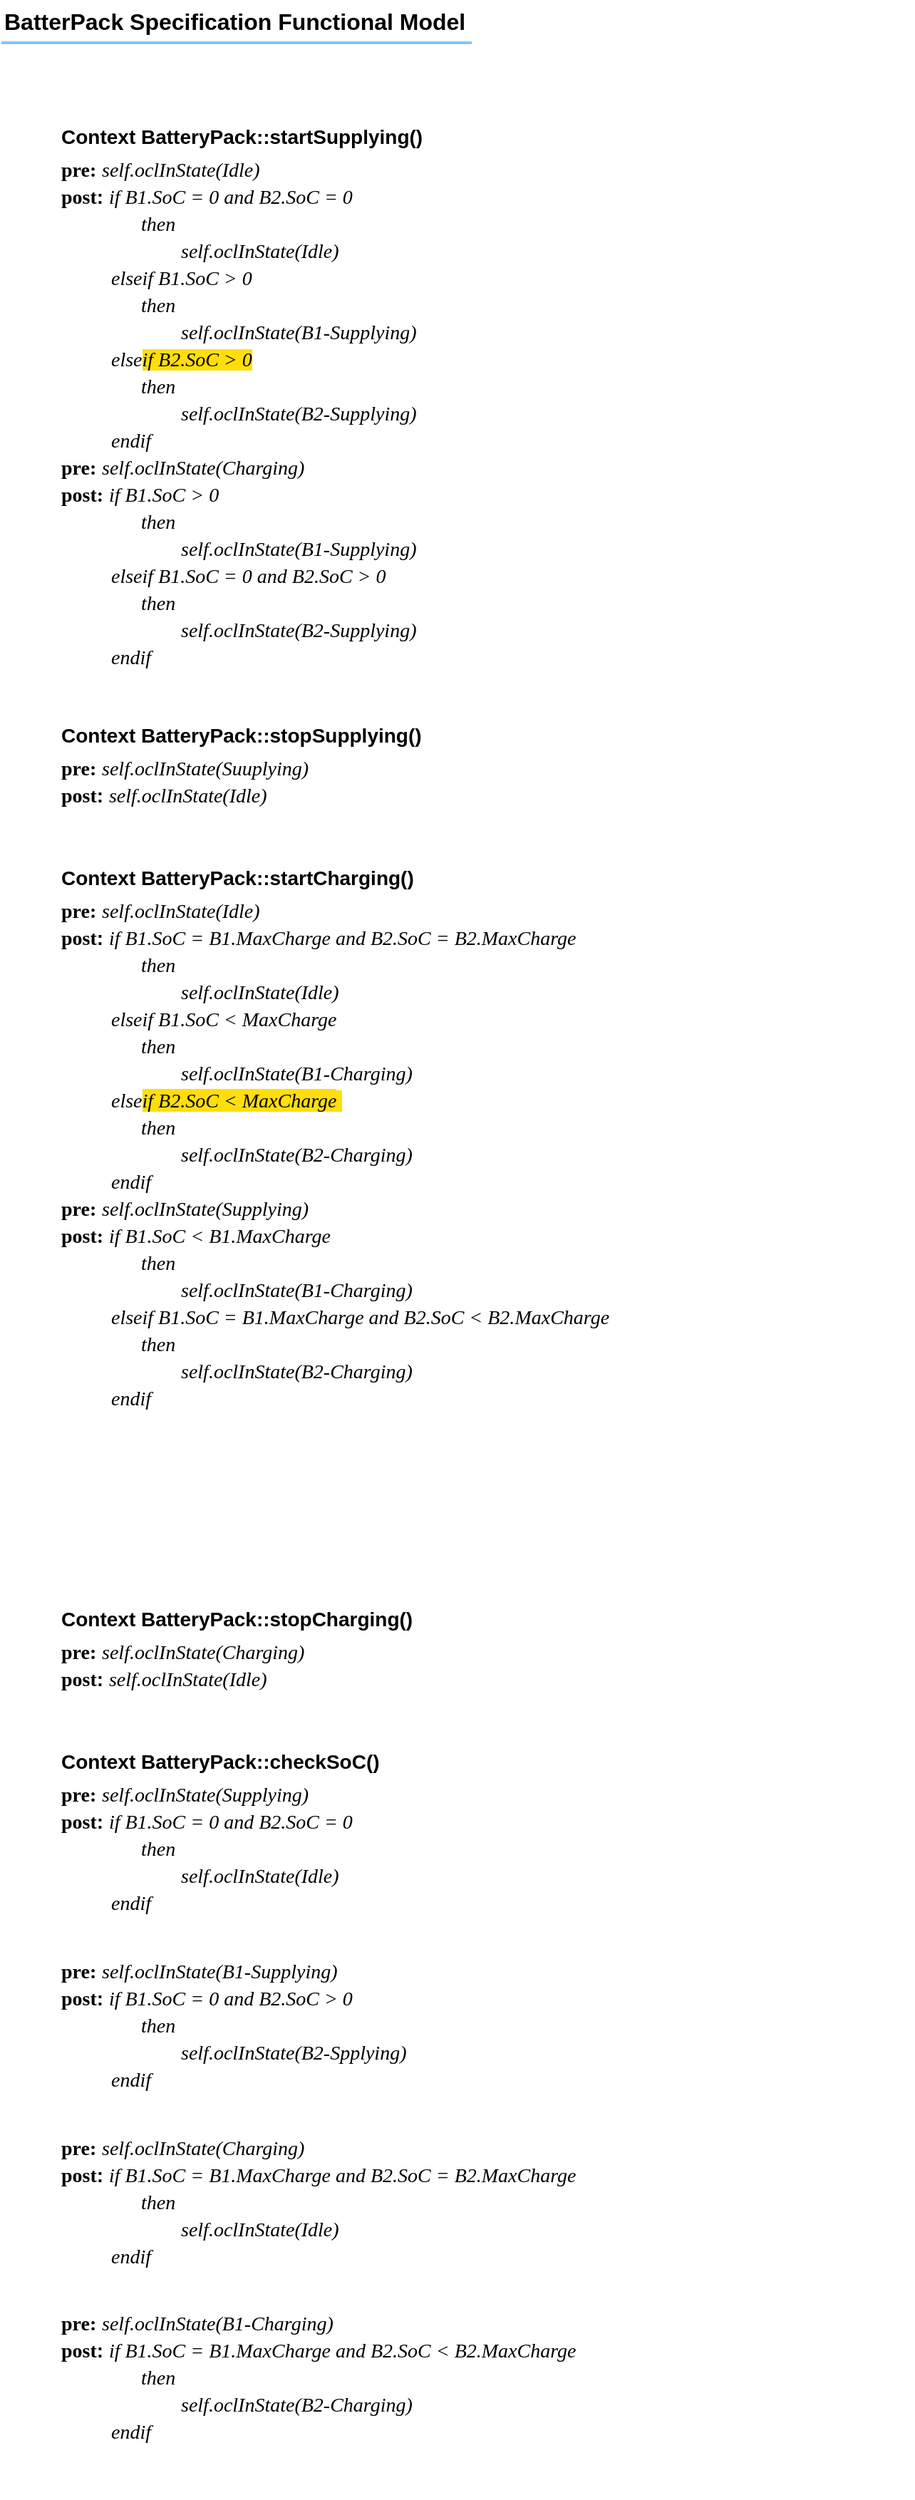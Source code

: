 <mxfile version="26.0.6">
  <diagram name="Page-1" id="zE749k9ENTXcYHyz_wE1">
    <mxGraphModel dx="1289" dy="690" grid="1" gridSize="10" guides="1" tooltips="1" connect="1" arrows="1" fold="1" page="1" pageScale="1" pageWidth="850" pageHeight="1100" math="0" shadow="0">
      <root>
        <mxCell id="0" />
        <mxCell id="1" parent="0" />
        <mxCell id="C18iGgivdSjPRwDEVJiL-1" value="&lt;h1 style=&quot;margin-top: 0px; line-height: 50%;&quot;&gt;&lt;font style=&quot;font-size: 14px; line-height: 50%;&quot;&gt;Context BatteryPack::startSupplying()&lt;/font&gt;&lt;/h1&gt;&lt;p style=&quot;line-height: 50%;&quot;&gt;&lt;font style=&quot;font-size: 14px; line-height: 50%;&quot;&gt;&lt;b&gt;&lt;font face=&quot;Times New Roman&quot;&gt;pre:&lt;/font&gt; &lt;/b&gt;&lt;font face=&quot;Times New Roman&quot;&gt;&lt;i&gt;self.oclInState(Idle)&lt;/i&gt;&lt;/font&gt;&lt;/font&gt;&lt;/p&gt;&lt;p style=&quot;line-height: 50%;&quot;&gt;&lt;font style=&quot;font-size: 14px; line-height: 50%;&quot;&gt;&lt;b&gt;&lt;font face=&quot;Times New Roman&quot;&gt;post&lt;/font&gt;:&lt;/b&gt;&amp;nbsp;&lt;font face=&quot;Times New Roman&quot;&gt;&lt;i&gt;if B1.SoC = 0 and B2.SoC = 0&lt;/i&gt;&lt;/font&gt;&lt;/font&gt;&lt;/p&gt;&lt;p style=&quot;line-height: 50%;&quot;&gt;&lt;font face=&quot;Times New Roman&quot; style=&quot;font-size: 14px; line-height: 50%;&quot;&gt;&lt;i&gt;&lt;span style=&quot;white-space: pre;&quot;&gt;&#x9;&lt;/span&gt;&lt;span style=&quot;white-space: pre;&quot;&gt;&#x9;&lt;/span&gt;then&lt;br&gt;&lt;/i&gt;&lt;/font&gt;&lt;/p&gt;&lt;p style=&quot;line-height: 50%;&quot;&gt;&lt;font style=&quot;font-size: 14px; line-height: 50%;&quot;&gt;&lt;font face=&quot;Times New Roman&quot;&gt;&lt;i&gt;&lt;span style=&quot;white-space: pre;&quot;&gt;&#x9;&lt;/span&gt;&amp;nbsp; &lt;span style=&quot;white-space: pre;&quot;&gt;&#x9;&lt;/span&gt;&lt;span style=&quot;white-space: pre;&quot;&gt;&#x9;&lt;/span&gt;self.oclInState(Idle)&lt;/i&gt;&lt;/font&gt;&lt;br&gt;&lt;/font&gt;&lt;/p&gt;&lt;p style=&quot;line-height: 50%;&quot;&gt;&lt;font style=&quot;font-size: 14px; line-height: 50%;&quot;&gt;&lt;i style=&quot;background-color: transparent; color: light-dark(rgb(0, 0, 0), rgb(255, 255, 255)); font-family: &amp;quot;Times New Roman&amp;quot;;&quot;&gt;&lt;span style=&quot;white-space: pre;&quot;&gt;&#x9;&lt;/span&gt;&amp;nbsp; elseif&amp;nbsp;&lt;/i&gt;&lt;i style=&quot;background-color: transparent; color: light-dark(rgb(0, 0, 0), rgb(255, 255, 255)); font-family: &amp;quot;Times New Roman&amp;quot;;&quot;&gt;B1.SoC &amp;gt; 0&lt;/i&gt;&lt;/font&gt;&lt;/p&gt;&lt;p style=&quot;line-height: 50%;&quot;&gt;&lt;font face=&quot;Times New Roman&quot; style=&quot;font-size: 14px; line-height: 50%;&quot;&gt;&lt;i&gt;&lt;span style=&quot;white-space: pre;&quot;&gt;&#x9;&lt;/span&gt;&lt;span style=&quot;white-space: pre;&quot;&gt;&#x9;&lt;/span&gt;then&lt;br&gt;&lt;/i&gt;&lt;/font&gt;&lt;/p&gt;&lt;p&gt;&lt;i&gt;&lt;font face=&quot;Times New Roman&quot; style=&quot;font-size: 14px;&quot;&gt;&lt;/font&gt;&lt;/i&gt;&lt;/p&gt;&lt;p style=&quot;line-height: 50%;&quot;&gt;&lt;font style=&quot;font-size: 14px; line-height: 50%;&quot;&gt;&lt;font face=&quot;Times New Roman&quot;&gt;&lt;i&gt;&lt;span style=&quot;white-space: pre;&quot;&gt;&#x9;&lt;/span&gt;&amp;nbsp; &lt;span style=&quot;white-space: pre;&quot;&gt;&#x9;&lt;/span&gt;&lt;span style=&quot;white-space: pre;&quot;&gt;&#x9;&lt;/span&gt;self.oclInState(&lt;/i&gt;&lt;/font&gt;&lt;i style=&quot;font-family: &amp;quot;Times New Roman&amp;quot;;&quot;&gt;B1-Supplying&lt;/i&gt;&lt;font face=&quot;Times New Roman&quot;&gt;&lt;i&gt;)&lt;/i&gt;&lt;/font&gt;&lt;/font&gt;&lt;/p&gt;&lt;p style=&quot;line-height: 50%;&quot;&gt;&lt;font style=&quot;font-size: 14px; line-height: 50%;&quot;&gt;&lt;i style=&quot;background-color: transparent; color: light-dark(rgb(0, 0, 0), rgb(255, 255, 255)); font-family: &amp;quot;Times New Roman&amp;quot;;&quot;&gt;&lt;span style=&quot;white-space: pre;&quot;&gt;&#x9;&lt;/span&gt;&amp;nbsp; &lt;/i&gt;&lt;i style=&quot;color: light-dark(rgb(0, 0, 0), rgb(255, 255, 255)); font-family: &amp;quot;Times New Roman&amp;quot;;&quot;&gt;else&lt;/i&gt;&lt;i style=&quot;color: light-dark(rgb(0, 0, 0), rgb(255, 255, 255)); font-family: &amp;quot;Times New Roman&amp;quot;; background-color: rgb(255, 222, 11);&quot;&gt;if B2.SoC &amp;gt; 0&lt;/i&gt;&lt;/font&gt;&lt;/p&gt;&lt;p style=&quot;line-height: 50%;&quot;&gt;&lt;font style=&quot;font-size: 14px; line-height: 50%;&quot; face=&quot;Times New Roman&quot;&gt;&lt;i&gt;&lt;span style=&quot;white-space: pre;&quot;&gt;&#x9;&lt;/span&gt;&lt;span style=&quot;white-space: pre;&quot;&gt;&#x9;&lt;/span&gt;then&lt;br&gt;&lt;/i&gt;&lt;/font&gt;&lt;/p&gt;&lt;p&gt;&lt;i&gt;&lt;font style=&quot;font-size: 14px;&quot; face=&quot;Times New Roman&quot;&gt;&lt;/font&gt;&lt;/i&gt;&lt;/p&gt;&lt;p style=&quot;line-height: 50%;&quot;&gt;&lt;font style=&quot;font-size: 14px; line-height: 50%;&quot;&gt;&lt;font face=&quot;Times New Roman&quot;&gt;&lt;i&gt;&lt;span style=&quot;white-space: pre;&quot;&gt;&#x9;&lt;/span&gt;&amp;nbsp;&amp;nbsp;&lt;span style=&quot;white-space: pre;&quot;&gt;&#x9;&lt;/span&gt;&lt;span style=&quot;white-space: pre;&quot;&gt;&#x9;&lt;/span&gt;self.oclInState(&lt;/i&gt;&lt;/font&gt;&lt;i style=&quot;font-family: &amp;quot;Times New Roman&amp;quot;;&quot;&gt;B2-Supplying&lt;/i&gt;&lt;font face=&quot;Times New Roman&quot;&gt;&lt;i&gt;)&lt;/i&gt;&lt;/font&gt;&lt;/font&gt;&lt;/p&gt;&lt;p style=&quot;line-height: 50%;&quot;&gt;&lt;font style=&quot;font-size: 14px; line-height: 50%;&quot;&gt;&lt;span style=&quot;white-space: pre;&quot;&gt;&#x9;&lt;/span&gt;&amp;nbsp;&lt;font face=&quot;Times New Roman&quot;&gt;&lt;i&gt;endif&lt;/i&gt;&lt;/font&gt;&lt;br&gt;&lt;/font&gt;&lt;/p&gt;&lt;p style=&quot;line-height: 50%;&quot;&gt;&lt;font style=&quot;font-size: 14px; line-height: 50%;&quot;&gt;&lt;b&gt;&lt;font face=&quot;Times New Roman&quot;&gt;pre:&lt;/font&gt;&amp;nbsp;&lt;/b&gt;&lt;font face=&quot;Times New Roman&quot;&gt;&lt;i&gt;self.oclInState(Charging)&lt;/i&gt;&lt;/font&gt;&lt;/font&gt;&lt;/p&gt;&lt;p style=&quot;line-height: 50%;&quot;&gt;&lt;font style=&quot;font-size: 14px; line-height: 50%;&quot;&gt;&lt;font&gt;&lt;font&gt;&lt;b&gt;&lt;font face=&quot;Times New Roman&quot;&gt;post:&lt;/font&gt;&lt;/b&gt;&amp;nbsp;&lt;/font&gt;&lt;/font&gt;&lt;i style=&quot;font-family: &amp;quot;Times New Roman&amp;quot;; background-color: transparent; color: light-dark(rgb(0, 0, 0), rgb(255, 255, 255));&quot;&gt;if B1.SoC &amp;gt; 0&amp;nbsp;&lt;/i&gt;&lt;/font&gt;&lt;/p&gt;&lt;p style=&quot;line-height: 50%;&quot;&gt;&lt;font style=&quot;font-size: 14px; line-height: 50%;&quot; face=&quot;Times New Roman&quot;&gt;&lt;i&gt;&lt;span style=&quot;white-space: pre;&quot;&gt;&#x9;&lt;/span&gt;&lt;span style=&quot;white-space: pre;&quot;&gt;&#x9;&lt;/span&gt;then&lt;br&gt;&lt;/i&gt;&lt;/font&gt;&lt;/p&gt;&lt;p style=&quot;line-height: 50%;&quot;&gt;&lt;font&gt;&lt;font style=&quot;font-size: 14px; line-height: 50%;&quot; face=&quot;Times New Roman&quot;&gt;&lt;i&gt;&lt;span style=&quot;white-space: pre;&quot;&gt;&#x9;&lt;/span&gt;&amp;nbsp;&amp;nbsp;&lt;span style=&quot;white-space: pre;&quot;&gt;&#x9;&lt;/span&gt;&lt;span style=&quot;white-space: pre;&quot;&gt;&#x9;&lt;/span&gt;self.oclInState(B1-Supplying)&lt;/i&gt;&lt;/font&gt;&lt;/font&gt;&lt;/p&gt;&lt;p style=&quot;line-height: 50%;&quot;&gt;&lt;font style=&quot;font-size: 14px; line-height: 50%;&quot;&gt;&lt;i style=&quot;font-family: &amp;quot;Times New Roman&amp;quot;; background-color: transparent; color: light-dark(rgb(0, 0, 0), rgb(255, 255, 255));&quot;&gt;&lt;span style=&quot;white-space: pre;&quot;&gt;&#x9;&lt;/span&gt;&amp;nbsp; elseif&amp;nbsp;&lt;/i&gt;&lt;i style=&quot;background-color: transparent; color: light-dark(rgb(0, 0, 0), rgb(255, 255, 255)); font-family: &amp;quot;Times New Roman&amp;quot;;&quot;&gt;B1.SoC = 0 and&amp;nbsp;&lt;/i&gt;&lt;i style=&quot;background-color: transparent; color: light-dark(rgb(0, 0, 0), rgb(255, 255, 255)); font-family: &amp;quot;Times New Roman&amp;quot;;&quot;&gt;B2.SoC &amp;gt; 0&amp;nbsp;&lt;/i&gt;&lt;/font&gt;&lt;/p&gt;&lt;p style=&quot;line-height: 50%;&quot;&gt;&lt;font style=&quot;font-size: 14px; line-height: 50%;&quot; face=&quot;Times New Roman&quot;&gt;&lt;i&gt;&lt;span style=&quot;white-space: pre;&quot;&gt;&#x9;&lt;/span&gt;&lt;span style=&quot;white-space: pre;&quot;&gt;&#x9;&lt;/span&gt;then&lt;br&gt;&lt;/i&gt;&lt;/font&gt;&lt;/p&gt;&lt;p&gt;&lt;font style=&quot;font-size: 14px;&quot;&gt;&lt;/font&gt;&lt;/p&gt;&lt;p style=&quot;line-height: 50%;&quot;&gt;&lt;font&gt;&lt;font style=&quot;font-size: 14px; line-height: 50%;&quot; face=&quot;Times New Roman&quot;&gt;&lt;i&gt;&lt;span style=&quot;white-space: pre;&quot;&gt;&#x9;&lt;/span&gt;&amp;nbsp;&amp;nbsp;&lt;span style=&quot;white-space: pre;&quot;&gt;&#x9;&lt;/span&gt;&lt;span style=&quot;white-space: pre;&quot;&gt;&#x9;&lt;/span&gt;self.oclInState(B2-Supplying)&lt;/i&gt;&lt;/font&gt;&lt;/font&gt;&lt;/p&gt;&lt;p style=&quot;line-height: 50%;&quot;&gt;&lt;font style=&quot;font-size: 14px; line-height: 50%;&quot;&gt;&lt;span style=&quot;white-space: pre;&quot;&gt;&#x9;&lt;/span&gt;&amp;nbsp;&lt;font face=&quot;Times New Roman&quot;&gt;&lt;i&gt;endif&lt;/i&gt;&lt;/font&gt;&lt;br&gt;&lt;/font&gt;&lt;/p&gt;&lt;p style=&quot;line-height: 50%;&quot;&gt;&lt;font&gt;&lt;font face=&quot;Times New Roman&quot;&gt;&lt;i&gt;&lt;span style=&quot;white-space: pre;&quot;&gt;&lt;font style=&quot;font-size: 14px; line-height: 50%;&quot;&gt;&#x9;&lt;/font&gt;&lt;/span&gt;&lt;br&gt;&lt;/i&gt;&lt;/font&gt;&lt;/font&gt;&lt;/p&gt;" style="text;html=1;whiteSpace=wrap;overflow=hidden;rounded=0;" parent="1" vertex="1">
          <mxGeometry x="80" y="120" width="600" height="650" as="geometry" />
        </mxCell>
        <mxCell id="C18iGgivdSjPRwDEVJiL-2" value="" style="group" parent="1" vertex="1" connectable="0">
          <mxGeometry x="40" y="40" width="450" height="35" as="geometry" />
        </mxCell>
        <mxCell id="C18iGgivdSjPRwDEVJiL-3" value="&lt;b&gt;BatterPack Specification Functional Model&lt;/b&gt;" style="text;fontSize=16;verticalAlign=middle;strokeColor=none;fillColor=none;whiteSpace=wrap;html=1;" parent="C18iGgivdSjPRwDEVJiL-2" vertex="1">
          <mxGeometry width="450" height="30" as="geometry" />
        </mxCell>
        <mxCell id="C18iGgivdSjPRwDEVJiL-4" value="" style="dashed=0;shape=line;strokeWidth=2;noLabel=1;strokeColor=#0C8CF2;opacity=50;" parent="C18iGgivdSjPRwDEVJiL-2" vertex="1">
          <mxGeometry y="25" width="330" height="10" as="geometry" />
        </mxCell>
        <mxCell id="C18iGgivdSjPRwDEVJiL-5" value="&lt;h1 style=&quot;margin-top: 0px; line-height: 50%;&quot;&gt;&lt;font style=&quot;font-size: 14px; line-height: 50%;&quot;&gt;Context BatteryPack::stopSupplying()&lt;/font&gt;&lt;/h1&gt;&lt;p style=&quot;line-height: 50%;&quot;&gt;&lt;font style=&quot;font-size: 14px; line-height: 50%;&quot;&gt;&lt;b&gt;&lt;font face=&quot;Times New Roman&quot;&gt;pre:&lt;/font&gt; &lt;/b&gt;&lt;font face=&quot;Times New Roman&quot;&gt;&lt;i&gt;self.oclInState(Suuplying)&lt;/i&gt;&lt;/font&gt;&lt;/font&gt;&lt;/p&gt;&lt;p style=&quot;line-height: 50%;&quot;&gt;&lt;font style=&quot;font-size: 14px; line-height: 50%;&quot;&gt;&lt;font&gt;&lt;b&gt;&lt;font face=&quot;Times New Roman&quot;&gt;post&lt;/font&gt;:&lt;/b&gt;&amp;nbsp;&lt;/font&gt;&lt;i style=&quot;background-color: transparent; color: light-dark(rgb(0, 0, 0), rgb(255, 255, 255)); font-family: &amp;quot;Times New Roman&amp;quot;;&quot;&gt;self.oclInState(Idle)&lt;/i&gt;&lt;/font&gt;&lt;/p&gt;" style="text;html=1;whiteSpace=wrap;overflow=hidden;rounded=0;" parent="1" vertex="1">
          <mxGeometry x="80" y="540" width="600" height="90" as="geometry" />
        </mxCell>
        <mxCell id="C18iGgivdSjPRwDEVJiL-6" value="&lt;h1 style=&quot;margin-top: 0px; line-height: 50%;&quot;&gt;&lt;font style=&quot;font-size: 14px; line-height: 50%;&quot;&gt;Context BatteryPack::startCharging()&lt;/font&gt;&lt;/h1&gt;&lt;p style=&quot;line-height: 50%;&quot;&gt;&lt;font style=&quot;font-size: 14px; line-height: 50%;&quot;&gt;&lt;b&gt;&lt;font face=&quot;Times New Roman&quot;&gt;pre:&lt;/font&gt; &lt;/b&gt;&lt;font face=&quot;Times New Roman&quot;&gt;&lt;i&gt;self.oclInState(Idle)&lt;/i&gt;&lt;/font&gt;&lt;/font&gt;&lt;/p&gt;&lt;p style=&quot;line-height: 50%;&quot;&gt;&lt;font style=&quot;font-size: 14px; line-height: 50%;&quot;&gt;&lt;font&gt;&lt;b&gt;&lt;font face=&quot;Times New Roman&quot;&gt;post&lt;/font&gt;:&lt;/b&gt;&amp;nbsp;&lt;font face=&quot;Times New Roman&quot;&gt;&lt;i&gt;if B1.SoC = B1.MaxCharge and B2.SoC = B2.&lt;/i&gt;&lt;/font&gt;&lt;/font&gt;&lt;i style=&quot;background-color: transparent; color: light-dark(rgb(0, 0, 0), rgb(255, 255, 255)); font-family: &amp;quot;Times New Roman&amp;quot;;&quot;&gt;MaxCharge&lt;/i&gt;&lt;/font&gt;&lt;/p&gt;&lt;p style=&quot;line-height: 50%;&quot;&gt;&lt;font face=&quot;Times New Roman&quot; style=&quot;font-size: 14px; line-height: 50%;&quot;&gt;&lt;i&gt;&lt;span style=&quot;white-space: pre;&quot;&gt;&#x9;&lt;/span&gt;&lt;span style=&quot;white-space: pre;&quot;&gt;&#x9;&lt;/span&gt;then&lt;br&gt;&lt;/i&gt;&lt;/font&gt;&lt;/p&gt;&lt;p style=&quot;line-height: 50%;&quot;&gt;&lt;font style=&quot;font-size: 14px; line-height: 50%;&quot;&gt;&lt;font face=&quot;Times New Roman&quot;&gt;&lt;i&gt;&lt;span style=&quot;white-space: pre;&quot;&gt;&#x9;&lt;/span&gt;&amp;nbsp; &lt;span style=&quot;white-space: pre;&quot;&gt;&#x9;&lt;/span&gt;&lt;span style=&quot;white-space: pre;&quot;&gt;&#x9;&lt;/span&gt;self.oclInState(Idle)&lt;/i&gt;&lt;/font&gt;&lt;br&gt;&lt;/font&gt;&lt;/p&gt;&lt;p style=&quot;line-height: 50%;&quot;&gt;&lt;font style=&quot;font-size: 14px; line-height: 50%;&quot;&gt;&lt;i style=&quot;background-color: transparent; color: light-dark(rgb(0, 0, 0), rgb(255, 255, 255)); font-family: &amp;quot;Times New Roman&amp;quot;;&quot;&gt;&lt;span style=&quot;white-space: pre;&quot;&gt;&#x9;&lt;/span&gt;&amp;nbsp; elseif&amp;nbsp;&lt;/i&gt;&lt;i style=&quot;background-color: transparent; color: light-dark(rgb(0, 0, 0), rgb(255, 255, 255)); font-family: &amp;quot;Times New Roman&amp;quot;;&quot;&gt;B1.SoC &amp;lt;&amp;nbsp;&lt;/i&gt;&lt;i style=&quot;background-color: transparent; color: light-dark(rgb(0, 0, 0), rgb(255, 255, 255)); font-family: &amp;quot;Times New Roman&amp;quot;;&quot;&gt;MaxCharge&amp;nbsp;&lt;/i&gt;&lt;/font&gt;&lt;/p&gt;&lt;p style=&quot;line-height: 50%;&quot;&gt;&lt;font face=&quot;Times New Roman&quot; style=&quot;font-size: 14px; line-height: 50%;&quot;&gt;&lt;i&gt;&lt;span style=&quot;white-space: pre;&quot;&gt;&#x9;&lt;/span&gt;&lt;span style=&quot;white-space: pre;&quot;&gt;&#x9;&lt;/span&gt;then&lt;br&gt;&lt;/i&gt;&lt;/font&gt;&lt;/p&gt;&lt;p&gt;&lt;i&gt;&lt;font face=&quot;Times New Roman&quot; style=&quot;font-size: 14px;&quot;&gt;&lt;/font&gt;&lt;/i&gt;&lt;/p&gt;&lt;p style=&quot;line-height: 50%;&quot;&gt;&lt;font style=&quot;font-size: 14px; line-height: 50%;&quot;&gt;&lt;font face=&quot;Times New Roman&quot;&gt;&lt;i&gt;&lt;span style=&quot;white-space: pre;&quot;&gt;&#x9;&lt;/span&gt;&amp;nbsp; &lt;span style=&quot;white-space: pre;&quot;&gt;&#x9;&lt;/span&gt;&lt;span style=&quot;white-space: pre;&quot;&gt;&#x9;&lt;/span&gt;self.oclInState(&lt;/i&gt;&lt;/font&gt;&lt;i style=&quot;font-family: &amp;quot;Times New Roman&amp;quot;;&quot;&gt;B1-Charging&lt;/i&gt;&lt;font face=&quot;Times New Roman&quot;&gt;&lt;i&gt;)&lt;/i&gt;&lt;/font&gt;&lt;/font&gt;&lt;/p&gt;&lt;p style=&quot;line-height: 50%;&quot;&gt;&lt;font style=&quot;font-size: 14px; line-height: 50%;&quot;&gt;&lt;i style=&quot;background-color: transparent; color: light-dark(rgb(0, 0, 0), rgb(255, 255, 255)); font-family: &amp;quot;Times New Roman&amp;quot;;&quot;&gt;&lt;span style=&quot;white-space: pre;&quot;&gt;&#x9;&lt;/span&gt;&amp;nbsp; &lt;/i&gt;&lt;i style=&quot;color: light-dark(rgb(0, 0, 0), rgb(255, 255, 255)); font-family: &amp;quot;Times New Roman&amp;quot;;&quot;&gt;else&lt;/i&gt;&lt;span&gt;&lt;span style=&quot;background-color: rgb(255, 222, 11);&quot;&gt;&lt;i style=&quot;color: light-dark(rgb(0, 0, 0), rgb(255, 255, 255)); font-family: &amp;quot;Times New Roman&amp;quot;; background-color: rgb(255, 222, 11);&quot;&gt;if&amp;nbsp;&lt;/i&gt;&lt;i style=&quot;color: light-dark(rgb(0, 0, 0), rgb(255, 255, 255)); font-family: &amp;quot;Times New Roman&amp;quot;;&quot;&gt;B2.SoC &amp;lt;&amp;nbsp;&lt;/i&gt;&lt;i style=&quot;color: light-dark(rgb(0, 0, 0), rgb(255, 255, 255)); font-family: &amp;quot;Times New Roman&amp;quot;;&quot;&gt;MaxCharge&lt;/i&gt;&lt;/span&gt;&lt;i style=&quot;background-color: rgb(255, 222, 11); color: light-dark(rgb(0, 0, 0), rgb(255, 255, 255)); font-family: &amp;quot;Times New Roman&amp;quot;;&quot;&gt;&amp;nbsp;&lt;/i&gt;&lt;/span&gt;&lt;/font&gt;&lt;/p&gt;&lt;p style=&quot;line-height: 50%;&quot;&gt;&lt;font style=&quot;font-size: 14px; line-height: 50%;&quot; face=&quot;Times New Roman&quot;&gt;&lt;i&gt;&lt;span style=&quot;white-space: pre;&quot;&gt;&#x9;&lt;/span&gt;&lt;span style=&quot;white-space: pre;&quot;&gt;&#x9;&lt;/span&gt;then&lt;br&gt;&lt;/i&gt;&lt;/font&gt;&lt;/p&gt;&lt;p&gt;&lt;i&gt;&lt;font style=&quot;font-size: 14px;&quot; face=&quot;Times New Roman&quot;&gt;&lt;/font&gt;&lt;/i&gt;&lt;/p&gt;&lt;p style=&quot;line-height: 50%;&quot;&gt;&lt;font style=&quot;font-size: 14px; line-height: 50%;&quot;&gt;&lt;font face=&quot;Times New Roman&quot;&gt;&lt;i&gt;&lt;span style=&quot;white-space: pre;&quot;&gt;&#x9;&lt;/span&gt;&amp;nbsp;&amp;nbsp;&lt;span style=&quot;white-space: pre;&quot;&gt;&#x9;&lt;/span&gt;&lt;span style=&quot;white-space: pre;&quot;&gt;&#x9;&lt;/span&gt;self.oclInState(&lt;/i&gt;&lt;/font&gt;&lt;i style=&quot;font-family: &amp;quot;Times New Roman&amp;quot;;&quot;&gt;B2-&lt;/i&gt;&lt;i style=&quot;font-family: &amp;quot;Times New Roman&amp;quot;;&quot;&gt;Charging&lt;/i&gt;&lt;font face=&quot;Times New Roman&quot;&gt;&lt;i&gt;)&lt;/i&gt;&lt;/font&gt;&lt;/font&gt;&lt;/p&gt;&lt;p style=&quot;line-height: 50%;&quot;&gt;&lt;font style=&quot;font-size: 14px; line-height: 50%;&quot;&gt;&lt;span style=&quot;white-space: pre;&quot;&gt;&#x9;&lt;/span&gt;&amp;nbsp;&lt;font face=&quot;Times New Roman&quot;&gt;&lt;i&gt;endif&lt;/i&gt;&lt;/font&gt;&lt;br&gt;&lt;/font&gt;&lt;/p&gt;&lt;p style=&quot;line-height: 50%;&quot;&gt;&lt;font style=&quot;font-size: 14px; line-height: 50%;&quot;&gt;&lt;b&gt;&lt;font face=&quot;Times New Roman&quot;&gt;pre:&lt;/font&gt;&amp;nbsp;&lt;/b&gt;&lt;font face=&quot;Times New Roman&quot;&gt;&lt;i&gt;self.oclInState(Supplying)&lt;/i&gt;&lt;/font&gt;&lt;/font&gt;&lt;/p&gt;&lt;p style=&quot;line-height: 50%;&quot;&gt;&lt;font style=&quot;font-size: 14px; line-height: 50%;&quot;&gt;&lt;font&gt;&lt;font&gt;&lt;b&gt;&lt;font face=&quot;Times New Roman&quot;&gt;post:&lt;/font&gt;&lt;/b&gt;&amp;nbsp;&lt;/font&gt;&lt;/font&gt;&lt;i style=&quot;font-family: &amp;quot;Times New Roman&amp;quot;; background-color: transparent; color: light-dark(rgb(0, 0, 0), rgb(255, 255, 255));&quot;&gt;if B1.SoC &amp;lt; B1.Max&lt;/i&gt;&lt;i style=&quot;background-color: transparent; color: light-dark(rgb(0, 0, 0), rgb(255, 255, 255)); font-family: &amp;quot;Times New Roman&amp;quot;;&quot;&gt;Charge&lt;/i&gt;&lt;/font&gt;&lt;/p&gt;&lt;p style=&quot;line-height: 50%;&quot;&gt;&lt;font style=&quot;font-size: 14px; line-height: 50%;&quot; face=&quot;Times New Roman&quot;&gt;&lt;i&gt;&lt;span style=&quot;white-space: pre;&quot;&gt;&#x9;&lt;/span&gt;&lt;span style=&quot;white-space: pre;&quot;&gt;&#x9;&lt;/span&gt;then&lt;br&gt;&lt;/i&gt;&lt;/font&gt;&lt;/p&gt;&lt;p style=&quot;line-height: 50%;&quot;&gt;&lt;font&gt;&lt;font style=&quot;font-size: 14px; line-height: 50%;&quot; face=&quot;Times New Roman&quot;&gt;&lt;i&gt;&lt;span style=&quot;white-space: pre;&quot;&gt;&#x9;&lt;/span&gt;&amp;nbsp;&amp;nbsp;&lt;span style=&quot;white-space: pre;&quot;&gt;&#x9;&lt;/span&gt;&lt;span style=&quot;white-space: pre;&quot;&gt;&#x9;&lt;/span&gt;self.oclInState(B1-Charging)&lt;/i&gt;&lt;/font&gt;&lt;/font&gt;&lt;/p&gt;&lt;p style=&quot;line-height: 50%;&quot;&gt;&lt;font style=&quot;font-size: 14px; line-height: 50%;&quot;&gt;&lt;i style=&quot;font-family: &amp;quot;Times New Roman&amp;quot;; background-color: transparent; color: light-dark(rgb(0, 0, 0), rgb(255, 255, 255));&quot;&gt;&lt;span style=&quot;white-space: pre;&quot;&gt;&#x9;&lt;/span&gt;&amp;nbsp; elseif&amp;nbsp;&lt;/i&gt;&lt;i style=&quot;background-color: transparent; color: light-dark(rgb(0, 0, 0), rgb(255, 255, 255)); font-family: &amp;quot;Times New Roman&amp;quot;;&quot;&gt;B1.SoC = B1.MaxCharge and&amp;nbsp;&lt;/i&gt;&lt;i style=&quot;background-color: transparent; color: light-dark(rgb(0, 0, 0), rgb(255, 255, 255)); font-family: &amp;quot;Times New Roman&amp;quot;;&quot;&gt;B2.SoC &amp;lt; B2.&lt;/i&gt;&lt;i style=&quot;background-color: transparent; color: light-dark(rgb(0, 0, 0), rgb(255, 255, 255)); font-family: &amp;quot;Times New Roman&amp;quot;;&quot;&gt;Max&lt;/i&gt;&lt;i style=&quot;background-color: transparent; color: light-dark(rgb(0, 0, 0), rgb(255, 255, 255)); font-family: &amp;quot;Times New Roman&amp;quot;;&quot;&gt;Charge&lt;/i&gt;&lt;/font&gt;&lt;/p&gt;&lt;p style=&quot;line-height: 50%;&quot;&gt;&lt;font style=&quot;font-size: 14px; line-height: 50%;&quot; face=&quot;Times New Roman&quot;&gt;&lt;i&gt;&lt;span style=&quot;white-space: pre;&quot;&gt;&#x9;&lt;/span&gt;&lt;span style=&quot;white-space: pre;&quot;&gt;&#x9;&lt;/span&gt;then&lt;br&gt;&lt;/i&gt;&lt;/font&gt;&lt;/p&gt;&lt;p&gt;&lt;font style=&quot;font-size: 14px;&quot;&gt;&lt;/font&gt;&lt;/p&gt;&lt;p style=&quot;line-height: 50%;&quot;&gt;&lt;font style=&quot;font-size: 14px; line-height: 50%;&quot;&gt;&lt;font face=&quot;Times New Roman&quot;&gt;&lt;i&gt;&lt;span style=&quot;white-space: pre;&quot;&gt;&#x9;&lt;/span&gt;&amp;nbsp;&amp;nbsp;&lt;span style=&quot;white-space: pre;&quot;&gt;&#x9;&lt;/span&gt;&lt;span style=&quot;white-space: pre;&quot;&gt;&#x9;&lt;/span&gt;self.oclInState(B2-&lt;/i&gt;&lt;/font&gt;&lt;i style=&quot;font-family: &amp;quot;Times New Roman&amp;quot;;&quot;&gt;Charging&lt;/i&gt;&lt;font face=&quot;Times New Roman&quot;&gt;&lt;i&gt;)&lt;/i&gt;&lt;/font&gt;&lt;/font&gt;&lt;/p&gt;&lt;p style=&quot;line-height: 50%;&quot;&gt;&lt;font style=&quot;font-size: 14px; line-height: 50%;&quot;&gt;&lt;span style=&quot;white-space: pre;&quot;&gt;&#x9;&lt;/span&gt;&amp;nbsp;&lt;font face=&quot;Times New Roman&quot;&gt;&lt;i&gt;endif&lt;/i&gt;&lt;/font&gt;&lt;br&gt;&lt;/font&gt;&lt;/p&gt;&lt;p style=&quot;line-height: 50%;&quot;&gt;&lt;font&gt;&lt;font face=&quot;Times New Roman&quot;&gt;&lt;i&gt;&lt;span style=&quot;white-space: pre;&quot;&gt;&lt;font style=&quot;font-size: 14px; line-height: 50%;&quot;&gt;&#x9;&lt;/font&gt;&lt;/span&gt;&lt;br&gt;&lt;/i&gt;&lt;/font&gt;&lt;/font&gt;&lt;/p&gt;" style="text;html=1;whiteSpace=wrap;overflow=hidden;rounded=0;" parent="1" vertex="1">
          <mxGeometry x="80" y="640" width="600" height="650" as="geometry" />
        </mxCell>
        <mxCell id="C18iGgivdSjPRwDEVJiL-7" value="&lt;h1 style=&quot;margin-top: 0px; line-height: 50%;&quot;&gt;&lt;font style=&quot;font-size: 14px; line-height: 50%;&quot;&gt;Context BatteryPack::stopCharging()&lt;/font&gt;&lt;/h1&gt;&lt;p style=&quot;line-height: 50%;&quot;&gt;&lt;font style=&quot;font-size: 14px; line-height: 50%;&quot;&gt;&lt;b&gt;&lt;font face=&quot;Times New Roman&quot;&gt;pre:&lt;/font&gt; &lt;/b&gt;&lt;font face=&quot;Times New Roman&quot;&gt;&lt;i&gt;self.oclInState(Charging)&lt;/i&gt;&lt;/font&gt;&lt;/font&gt;&lt;/p&gt;&lt;p style=&quot;line-height: 50%;&quot;&gt;&lt;font style=&quot;font-size: 14px; line-height: 50%;&quot;&gt;&lt;font&gt;&lt;b&gt;&lt;font face=&quot;Times New Roman&quot;&gt;post&lt;/font&gt;:&lt;/b&gt;&amp;nbsp;&lt;/font&gt;&lt;i style=&quot;background-color: transparent; color: light-dark(rgb(0, 0, 0), rgb(255, 255, 255)); font-family: &amp;quot;Times New Roman&amp;quot;;&quot;&gt;self.oclInState(Idle)&lt;/i&gt;&lt;/font&gt;&lt;/p&gt;" style="text;html=1;whiteSpace=wrap;overflow=hidden;rounded=0;" parent="1" vertex="1">
          <mxGeometry x="80" y="1160" width="600" height="90" as="geometry" />
        </mxCell>
        <mxCell id="C18iGgivdSjPRwDEVJiL-8" value="&lt;h1 style=&quot;margin-top: 0px; line-height: 50%;&quot;&gt;&lt;font style=&quot;font-size: 14px; line-height: 50%;&quot;&gt;Context BatteryPack::checkSoC()&lt;/font&gt;&lt;/h1&gt;&lt;p style=&quot;line-height: 50%;&quot;&gt;&lt;font style=&quot;font-size: 14px; line-height: 50%;&quot;&gt;&lt;b&gt;&lt;font face=&quot;Times New Roman&quot;&gt;pre:&lt;/font&gt; &lt;/b&gt;&lt;font face=&quot;Times New Roman&quot;&gt;&lt;i&gt;self.oclInState(Supplying)&lt;/i&gt;&lt;/font&gt;&lt;/font&gt;&lt;/p&gt;&lt;p style=&quot;line-height: 50%;&quot;&gt;&lt;font style=&quot;font-size: 14px; line-height: 50%;&quot;&gt;&lt;b&gt;&lt;font face=&quot;Times New Roman&quot;&gt;post&lt;/font&gt;:&lt;/b&gt;&amp;nbsp;&lt;font face=&quot;Times New Roman&quot;&gt;&lt;i&gt;if B1.SoC = 0 and B2.SoC = 0&lt;/i&gt;&lt;/font&gt;&lt;/font&gt;&lt;/p&gt;&lt;p style=&quot;line-height: 50%;&quot;&gt;&lt;font face=&quot;Times New Roman&quot; style=&quot;font-size: 14px; line-height: 50%;&quot;&gt;&lt;i&gt;&lt;span style=&quot;white-space: pre;&quot;&gt;&#x9;&lt;/span&gt;&lt;span style=&quot;white-space: pre;&quot;&gt;&#x9;&lt;/span&gt;then&lt;br&gt;&lt;/i&gt;&lt;/font&gt;&lt;/p&gt;&lt;p style=&quot;line-height: 50%;&quot;&gt;&lt;font&gt;&lt;font style=&quot;font-size: 14px; line-height: 50%;&quot; face=&quot;Times New Roman&quot;&gt;&lt;i&gt;&lt;span style=&quot;white-space: pre;&quot;&gt;&#x9;&lt;/span&gt;&amp;nbsp; &lt;span style=&quot;white-space: pre;&quot;&gt;&#x9;&lt;/span&gt;&lt;span style=&quot;white-space: pre;&quot;&gt;&#x9;&lt;/span&gt;self.oclInState(Idle)&lt;/i&gt;&lt;/font&gt;&lt;/font&gt;&lt;/p&gt;&lt;p style=&quot;line-height: 50%;&quot;&gt;&lt;font style=&quot;font-size: 14px; line-height: 50%;&quot;&gt;&lt;span style=&quot;background-color: transparent; color: light-dark(rgb(0, 0, 0), rgb(255, 255, 255)); white-space: pre;&quot;&gt;&#x9;&lt;/span&gt;&lt;span style=&quot;background-color: transparent; color: light-dark(rgb(0, 0, 0), rgb(255, 255, 255));&quot;&gt;&amp;nbsp;&lt;/span&gt;&lt;font style=&quot;background-color: transparent; color: light-dark(rgb(0, 0, 0), rgb(255, 255, 255));&quot; face=&quot;Times New Roman&quot;&gt;&lt;i&gt;endif&lt;/i&gt;&lt;/font&gt;&lt;/font&gt;&lt;/p&gt;&lt;p&gt;&lt;font style=&quot;&quot;&gt;&lt;font style=&quot;font-size: 14px;&quot; face=&quot;Times New Roman&quot;&gt;&lt;i&gt;&lt;br&gt;&lt;/i&gt;&lt;/font&gt;&lt;/font&gt;&lt;/p&gt;&lt;p style=&quot;line-height: 50%;&quot;&gt;&lt;font style=&quot;font-size: 14px; line-height: 50%;&quot;&gt;&lt;b&gt;&lt;font face=&quot;Times New Roman&quot;&gt;pre:&lt;/font&gt;&amp;nbsp;&lt;/b&gt;&lt;font face=&quot;Times New Roman&quot;&gt;&lt;i&gt;self.oclInState(B1-Supplying)&lt;/i&gt;&lt;/font&gt;&lt;/font&gt;&lt;/p&gt;&lt;p style=&quot;line-height: 50%;&quot;&gt;&lt;font style=&quot;font-size: 14px; line-height: 50%;&quot;&gt;&lt;font&gt;&lt;b&gt;&lt;font face=&quot;Times New Roman&quot;&gt;post&lt;/font&gt;:&lt;/b&gt;&amp;nbsp;&lt;font face=&quot;Times New Roman&quot;&gt;&lt;i&gt;if&amp;nbsp;&lt;/i&gt;&lt;/font&gt;&lt;/font&gt;&lt;i style=&quot;background-color: transparent; color: light-dark(rgb(0, 0, 0), rgb(255, 255, 255)); font-family: &amp;quot;Times New Roman&amp;quot;;&quot;&gt;B1.SoC = 0 and B2.SoC &amp;gt; 0&lt;/i&gt;&lt;/font&gt;&lt;/p&gt;&lt;p style=&quot;line-height: 50%;&quot;&gt;&lt;font style=&quot;font-size: 14px; line-height: 50%;&quot; face=&quot;Times New Roman&quot;&gt;&lt;i&gt;&lt;span style=&quot;white-space: pre;&quot;&gt;&#x9;&lt;/span&gt;&lt;span style=&quot;white-space: pre;&quot;&gt;&#x9;&lt;/span&gt;then&lt;br&gt;&lt;/i&gt;&lt;/font&gt;&lt;/p&gt;&lt;p&gt;&lt;font style=&quot;font-size: 14px;&quot;&gt;&lt;/font&gt;&lt;/p&gt;&lt;p style=&quot;line-height: 50%;&quot;&gt;&lt;font&gt;&lt;font style=&quot;font-size: 14px; line-height: 50%;&quot; face=&quot;Times New Roman&quot;&gt;&lt;i&gt;&lt;span style=&quot;white-space: pre;&quot;&gt;&#x9;&lt;/span&gt;&amp;nbsp;&amp;nbsp;&lt;span style=&quot;white-space: pre;&quot;&gt;&#x9;&lt;/span&gt;&lt;span style=&quot;white-space: pre;&quot;&gt;&#x9;&lt;/span&gt;self.oclInState(B2-Spplying)&lt;/i&gt;&lt;/font&gt;&lt;/font&gt;&lt;/p&gt;&lt;p&gt;&lt;font style=&quot;font-size: 14px;&quot;&gt;&lt;/font&gt;&lt;/p&gt;&lt;p style=&quot;line-height: 50%;&quot;&gt;&lt;font style=&quot;font-size: 14px; line-height: 50%;&quot;&gt;&lt;span style=&quot;background-color: transparent; color: light-dark(rgb(0, 0, 0), rgb(255, 255, 255)); white-space: pre;&quot;&gt;&#x9;&lt;/span&gt;&lt;span style=&quot;background-color: transparent; color: light-dark(rgb(0, 0, 0), rgb(255, 255, 255));&quot;&gt;&amp;nbsp;&lt;/span&gt;&lt;font style=&quot;background-color: transparent; color: light-dark(rgb(0, 0, 0), rgb(255, 255, 255));&quot; face=&quot;Times New Roman&quot;&gt;&lt;i&gt;endif&lt;/i&gt;&lt;/font&gt;&lt;/font&gt;&lt;/p&gt;&lt;div&gt;&lt;font style=&quot;font-size: 14px;&quot;&gt;&lt;br&gt;&lt;/font&gt;&lt;/div&gt;&lt;p style=&quot;line-height: 50%;&quot;&gt;&lt;font style=&quot;font-size: 14px; line-height: 50%;&quot;&gt;&lt;b&gt;&lt;font face=&quot;Times New Roman&quot;&gt;pre:&lt;/font&gt;&amp;nbsp;&lt;/b&gt;&lt;font face=&quot;Times New Roman&quot;&gt;&lt;i&gt;self.oclInState(Charging)&lt;/i&gt;&lt;/font&gt;&lt;/font&gt;&lt;/p&gt;&lt;p style=&quot;line-height: 50%;&quot;&gt;&lt;font style=&quot;font-size: 14px; line-height: 50%;&quot;&gt;&lt;font&gt;&lt;b&gt;&lt;font face=&quot;Times New Roman&quot;&gt;post&lt;/font&gt;:&lt;/b&gt;&amp;nbsp;&lt;font face=&quot;Times New Roman&quot;&gt;&lt;i&gt;if B1.SoC = B1.MaxCharge and B2.SoC = B2.&lt;/i&gt;&lt;/font&gt;&lt;/font&gt;&lt;i style=&quot;background-color: transparent; color: light-dark(rgb(0, 0, 0), rgb(255, 255, 255)); font-family: &amp;quot;Times New Roman&amp;quot;;&quot;&gt;MaxCharge&lt;/i&gt;&lt;/font&gt;&lt;/p&gt;&lt;p style=&quot;line-height: 50%;&quot;&gt;&lt;font style=&quot;font-size: 14px; line-height: 50%;&quot; face=&quot;Times New Roman&quot;&gt;&lt;i&gt;&lt;span style=&quot;white-space: pre;&quot;&gt;&#x9;&lt;/span&gt;&lt;span style=&quot;white-space: pre;&quot;&gt;&#x9;&lt;/span&gt;then&lt;br&gt;&lt;/i&gt;&lt;/font&gt;&lt;/p&gt;&lt;p style=&quot;line-height: 50%;&quot;&gt;&lt;font&gt;&lt;font style=&quot;font-size: 14px; line-height: 50%;&quot; face=&quot;Times New Roman&quot;&gt;&lt;i&gt;&lt;span style=&quot;white-space: pre;&quot;&gt;&#x9;&lt;/span&gt;&amp;nbsp;&amp;nbsp;&lt;span style=&quot;white-space: pre;&quot;&gt;&#x9;&lt;/span&gt;&lt;span style=&quot;white-space: pre;&quot;&gt;&#x9;&lt;/span&gt;self.oclInState(Idle)&lt;/i&gt;&lt;/font&gt;&lt;/font&gt;&lt;/p&gt;&lt;p style=&quot;line-height: 50%;&quot;&gt;&lt;font style=&quot;font-size: 14px; line-height: 50%;&quot;&gt;&lt;span style=&quot;white-space: pre;&quot;&gt;&#x9;&lt;/span&gt;&amp;nbsp;&lt;font face=&quot;Times New Roman&quot;&gt;&lt;i&gt;endif&lt;/i&gt;&lt;/font&gt;&lt;/font&gt;&lt;/p&gt;&lt;p&gt;&lt;font style=&quot;&quot;&gt;&lt;font style=&quot;font-size: 14px;&quot; face=&quot;Times New Roman&quot;&gt;&lt;i&gt;&lt;br&gt;&lt;/i&gt;&lt;/font&gt;&lt;/font&gt;&lt;/p&gt;&lt;p style=&quot;line-height: 50%;&quot;&gt;&lt;font style=&quot;font-size: 14px; line-height: 50%;&quot;&gt;&lt;b&gt;&lt;font face=&quot;Times New Roman&quot;&gt;pre:&lt;/font&gt;&amp;nbsp;&lt;/b&gt;&lt;font face=&quot;Times New Roman&quot;&gt;&lt;i&gt;self.oclInState(B1-Charging)&lt;/i&gt;&lt;/font&gt;&lt;/font&gt;&lt;/p&gt;&lt;p style=&quot;line-height: 50%;&quot;&gt;&lt;font style=&quot;font-size: 14px; line-height: 50%;&quot;&gt;&lt;font&gt;&lt;b&gt;&lt;font face=&quot;Times New Roman&quot;&gt;post&lt;/font&gt;:&lt;/b&gt;&amp;nbsp;&lt;font face=&quot;Times New Roman&quot;&gt;&lt;i&gt;if B1.SoC = B1.MaxCharge and B2.SoC &amp;lt; B2.&lt;/i&gt;&lt;/font&gt;&lt;/font&gt;&lt;i style=&quot;background-color: transparent; color: light-dark(rgb(0, 0, 0), rgb(255, 255, 255)); font-family: &amp;quot;Times New Roman&amp;quot;;&quot;&gt;MaxCharge&lt;/i&gt;&lt;/font&gt;&lt;/p&gt;&lt;p style=&quot;line-height: 50%;&quot;&gt;&lt;font style=&quot;font-size: 14px; line-height: 50%;&quot; face=&quot;Times New Roman&quot;&gt;&lt;i&gt;&lt;span style=&quot;white-space: pre;&quot;&gt;&#x9;&lt;/span&gt;&lt;span style=&quot;white-space: pre;&quot;&gt;&#x9;&lt;/span&gt;then&lt;br&gt;&lt;/i&gt;&lt;/font&gt;&lt;/p&gt;&lt;p style=&quot;line-height: 50%;&quot;&gt;&lt;font&gt;&lt;font style=&quot;font-size: 14px; line-height: 50%;&quot; face=&quot;Times New Roman&quot;&gt;&lt;i&gt;&lt;span style=&quot;white-space: pre;&quot;&gt;&#x9;&lt;/span&gt;&amp;nbsp;&amp;nbsp;&lt;span style=&quot;white-space: pre;&quot;&gt;&#x9;&lt;/span&gt;&lt;span style=&quot;white-space: pre;&quot;&gt;&#x9;&lt;/span&gt;self.oclInState(B2-Charging)&lt;/i&gt;&lt;/font&gt;&lt;/font&gt;&lt;/p&gt;&lt;p&gt;&lt;font style=&quot;font-size: 14px;&quot;&gt;&lt;/font&gt;&lt;/p&gt;&lt;p style=&quot;line-height: 50%;&quot;&gt;&lt;font style=&quot;font-size: 14px; line-height: 50%;&quot;&gt;&lt;span style=&quot;white-space: pre;&quot;&gt;&#x9;&lt;/span&gt;&amp;nbsp;&lt;font face=&quot;Times New Roman&quot;&gt;&lt;i&gt;endif&lt;/i&gt;&lt;/font&gt;&lt;/font&gt;&lt;/p&gt;&lt;p&gt;&lt;font style=&quot;&quot;&gt;&lt;font style=&quot;font-size: 14px;&quot; face=&quot;Times New Roman&quot;&gt;&lt;i&gt;&lt;br&gt;&lt;/i&gt;&lt;/font&gt;&lt;/font&gt;&lt;/p&gt;&lt;p&gt;&lt;font style=&quot;font-size: 14px;&quot;&gt;&lt;br&gt;&lt;/font&gt;&lt;/p&gt;&lt;p style=&quot;line-height: 50%;&quot;&gt;&lt;font&gt;&lt;font face=&quot;Times New Roman&quot;&gt;&lt;i&gt;&lt;span style=&quot;white-space: pre;&quot;&gt;&lt;font style=&quot;font-size: 14px; line-height: 50%;&quot;&gt;&#x9;&lt;/font&gt;&lt;/span&gt;&lt;br&gt;&lt;/i&gt;&lt;/font&gt;&lt;/font&gt;&lt;/p&gt;" style="text;html=1;whiteSpace=wrap;overflow=hidden;rounded=0;" parent="1" vertex="1">
          <mxGeometry x="80" y="1260" width="600" height="530" as="geometry" />
        </mxCell>
      </root>
    </mxGraphModel>
  </diagram>
</mxfile>
